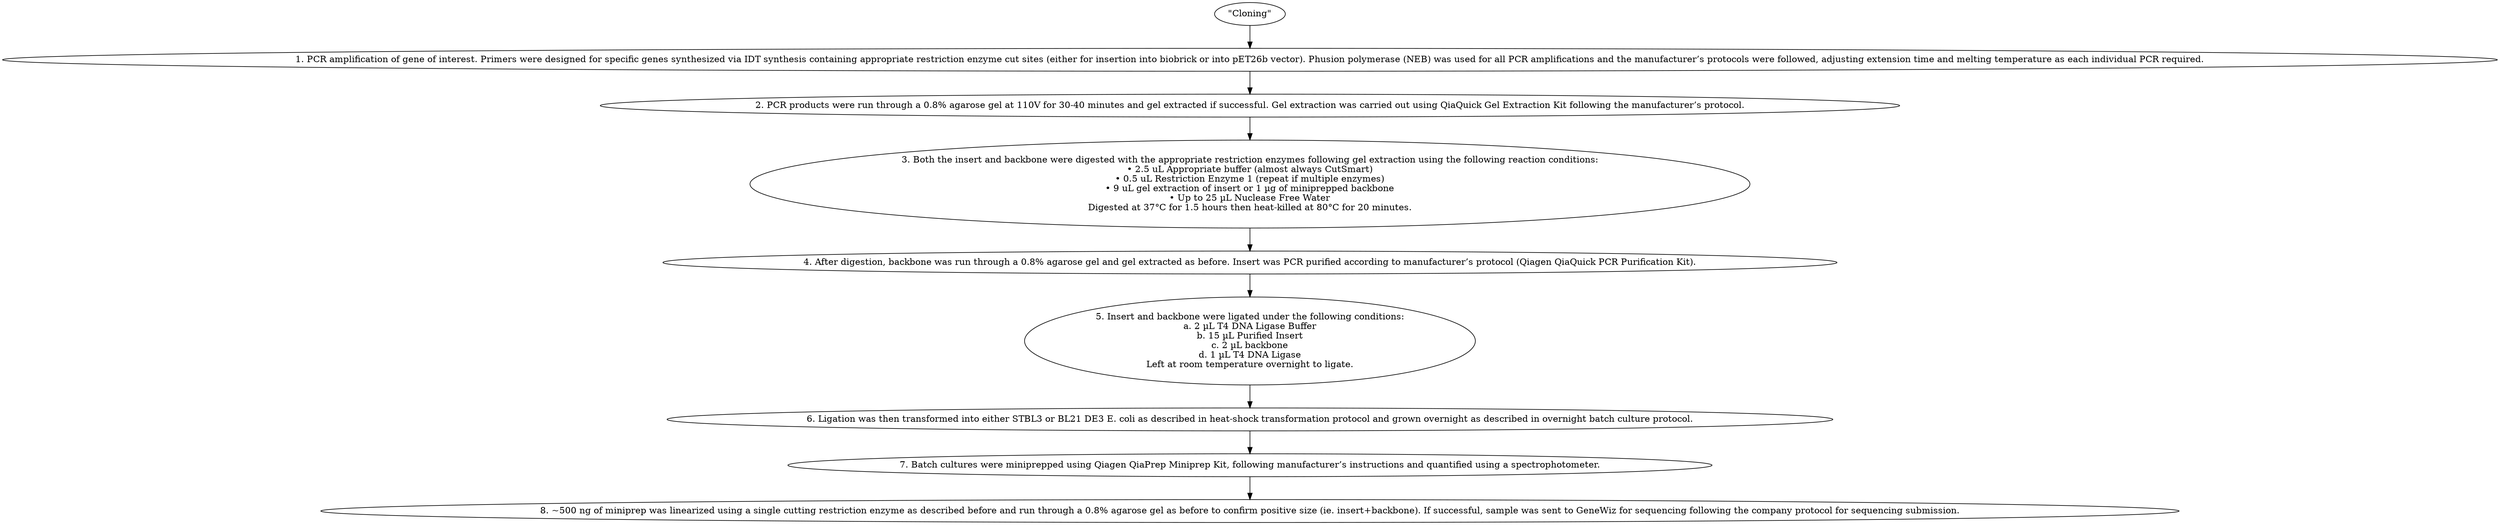 digraph CloningProtocol {
    // Define the title
    Title [label="\"Cloning\""];
    
    // Define steps
    Step1 [label="1. PCR amplification of gene of interest. Primers were designed for specific genes synthesized via IDT synthesis containing appropriate restriction enzyme cut sites (either for insertion into biobrick or into pET26b vector). Phusion polymerase (NEB) was used for all PCR amplifications and the manufacturer’s protocols were followed, adjusting extension time and melting temperature as each individual PCR required."];
    Step2 [label="2. PCR products were run through a 0.8% agarose gel at 110V for 30-40 minutes and gel extracted if successful. Gel extraction was carried out using QiaQuick Gel Extraction Kit following the manufacturer’s protocol."];
    Step3 [label="3. Both the insert and backbone were digested with the appropriate restriction enzymes following gel extraction using the following reaction conditions:\n• 2.5 uL Appropriate buffer (almost always CutSmart)\n• 0.5 uL Restriction Enzyme 1 (repeat if multiple enzymes)\n• 9 uL gel extraction of insert or 1 µg of miniprepped backbone\n• Up to 25 µL Nuclease Free Water\nDigested at 37°C for 1.5 hours then heat-killed at 80°C for 20 minutes."];
    Step4 [label="4. After digestion, backbone was run through a 0.8% agarose gel and gel extracted as before. Insert was PCR purified according to manufacturer’s protocol (Qiagen QiaQuick PCR Purification Kit)."];
    Step5 [label="5. Insert and backbone were ligated under the following conditions:\na. 2 µL T4 DNA Ligase Buffer\nb. 15 µL Purified Insert\nc. 2 µL backbone\nd. 1 µL T4 DNA Ligase\nLeft at room temperature overnight to ligate."];
    Step6 [label="6. Ligation was then transformed into either STBL3 or BL21 DE3 E. coli as described in heat-shock transformation protocol and grown overnight as described in overnight batch culture protocol."];
    Step7 [label="7. Batch cultures were miniprepped using Qiagen QiaPrep Miniprep Kit, following manufacturer’s instructions and quantified using a spectrophotometer."];
    Step8 [label="8. ~500 ng of miniprep was linearized using a single cutting restriction enzyme as described before and run through a 0.8% agarose gel as before to confirm positive size (ie. insert+backbone). If successful, sample was sent to GeneWiz for sequencing following the company protocol for sequencing submission."];
    
    // Define edges (sequence of steps)
    Title -> Step1;
    Step1 -> Step2;
    Step2 -> Step3;
    Step3 -> Step4;
    Step4 -> Step5;
    Step5 -> Step6;
    Step6 -> Step7;
    Step7 -> Step8;
}
